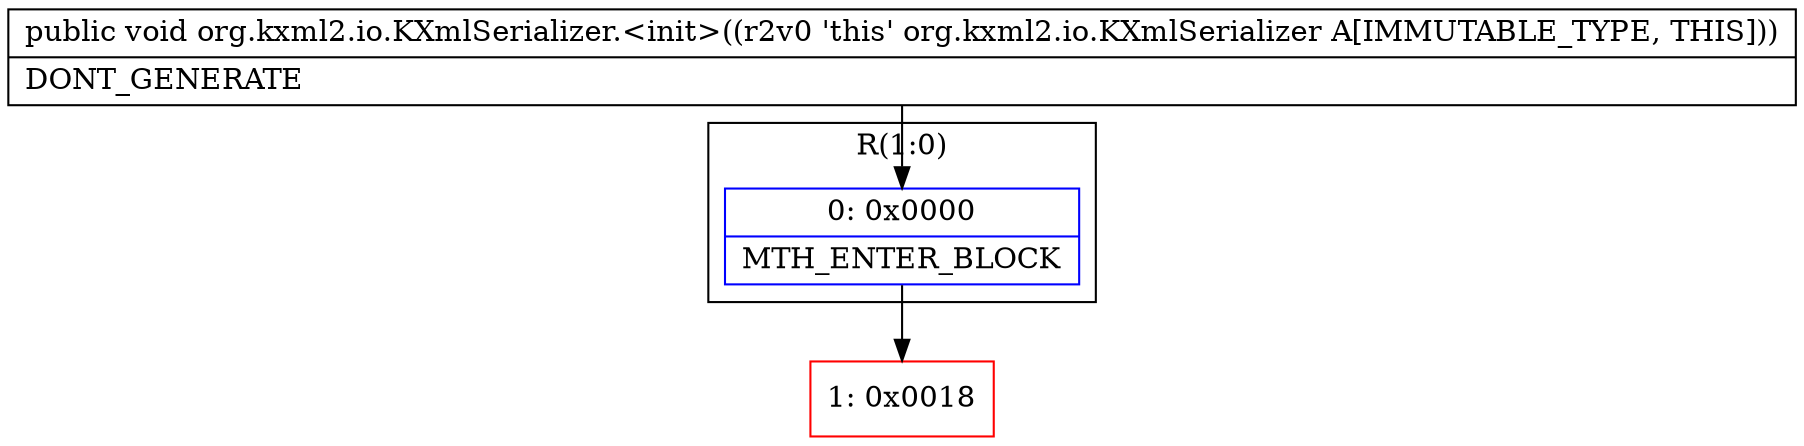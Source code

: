 digraph "CFG fororg.kxml2.io.KXmlSerializer.\<init\>()V" {
subgraph cluster_Region_1413595075 {
label = "R(1:0)";
node [shape=record,color=blue];
Node_0 [shape=record,label="{0\:\ 0x0000|MTH_ENTER_BLOCK\l}"];
}
Node_1 [shape=record,color=red,label="{1\:\ 0x0018}"];
MethodNode[shape=record,label="{public void org.kxml2.io.KXmlSerializer.\<init\>((r2v0 'this' org.kxml2.io.KXmlSerializer A[IMMUTABLE_TYPE, THIS]))  | DONT_GENERATE\l}"];
MethodNode -> Node_0;
Node_0 -> Node_1;
}

